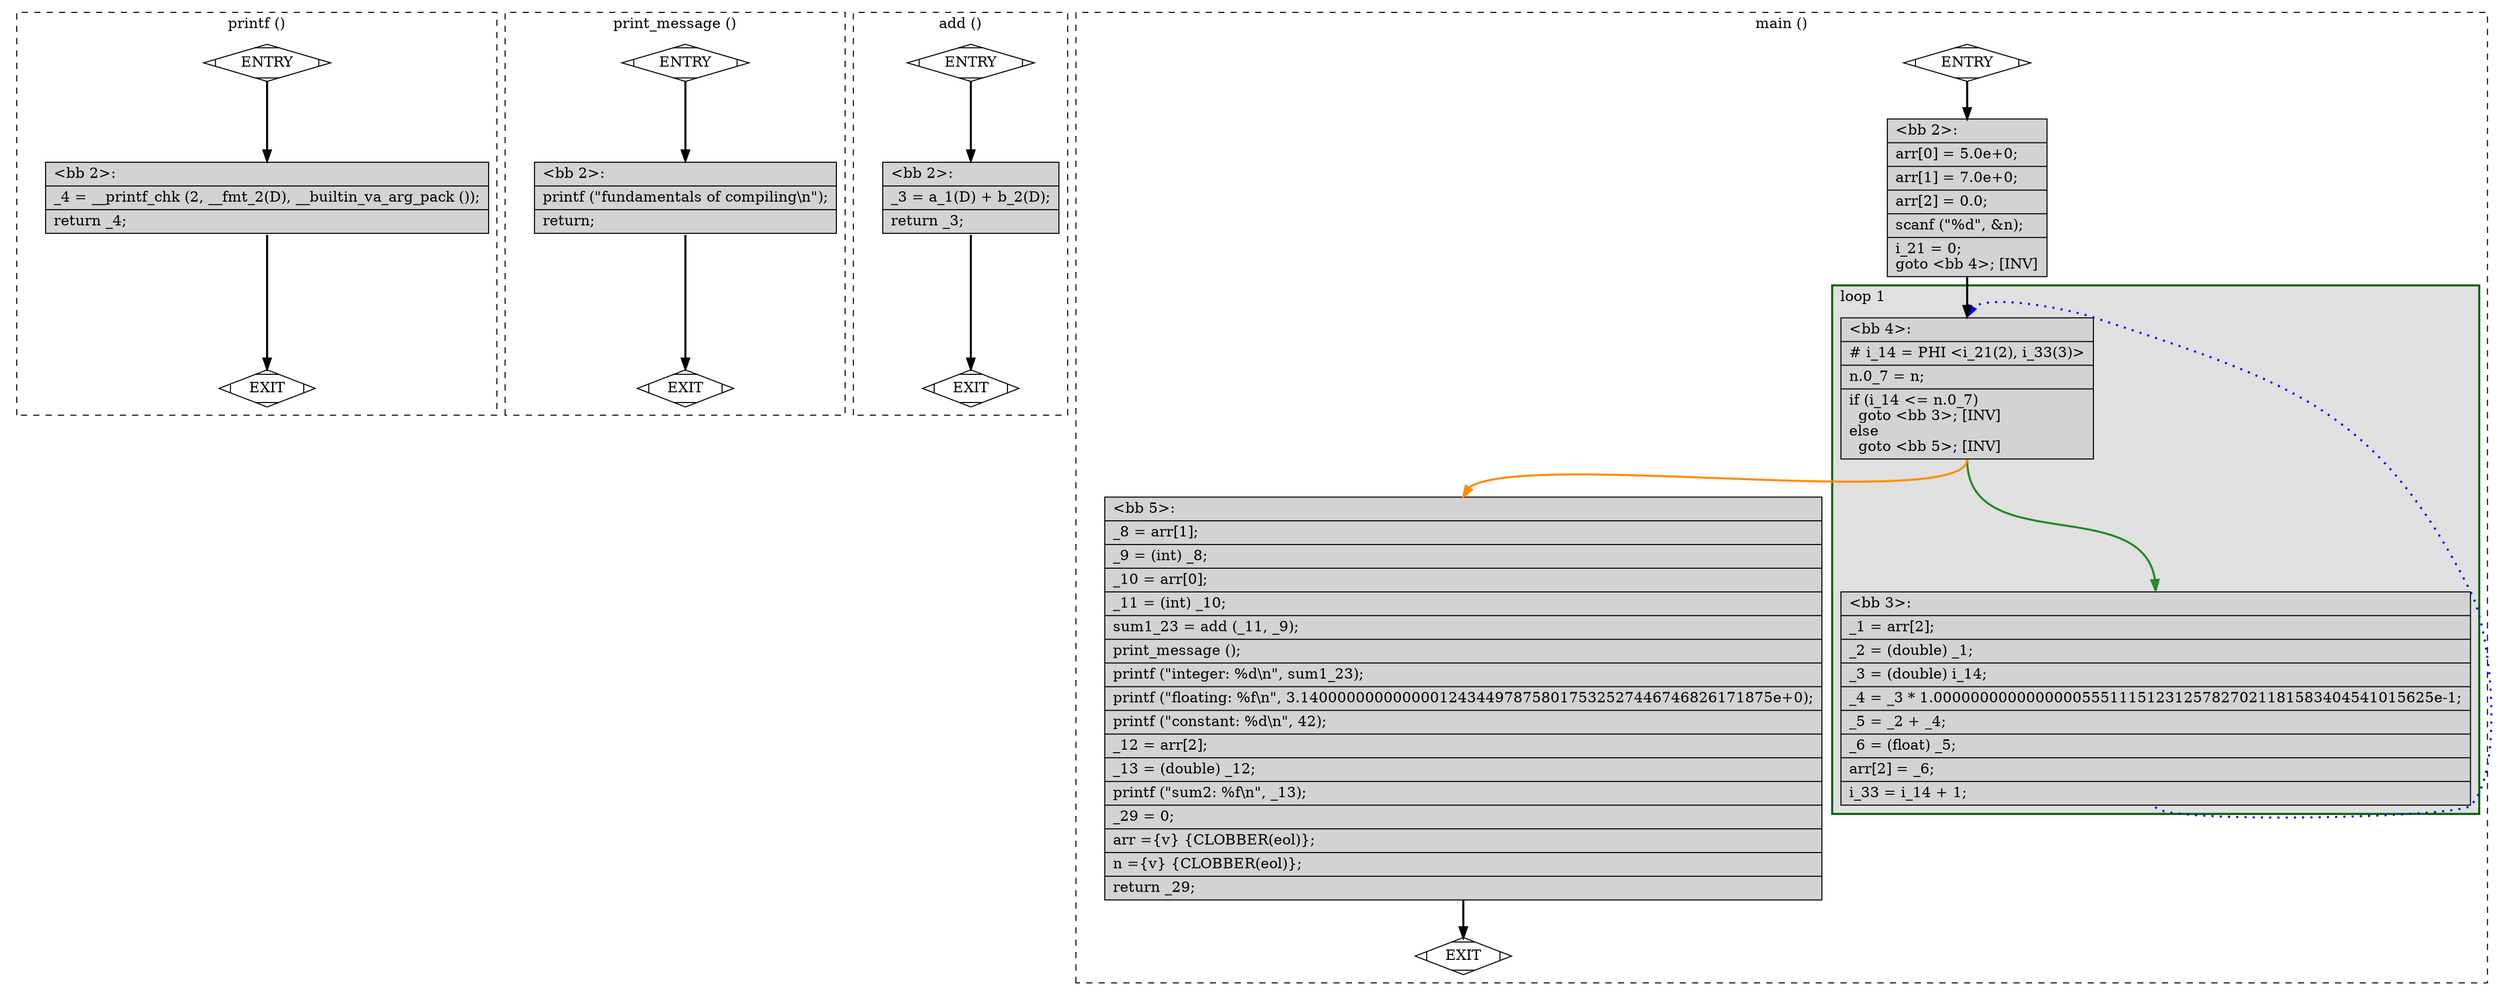 digraph "test.c.027t.nothrow" {
overlap=false;
subgraph "cluster_printf" {
	style="dashed";
	color="black";
	label="printf ()";
	fn_5_basic_block_0 [shape=Mdiamond,style=filled,fillcolor=white,label="ENTRY"];

	fn_5_basic_block_1 [shape=Mdiamond,style=filled,fillcolor=white,label="EXIT"];

	fn_5_basic_block_2 [shape=record,style=filled,fillcolor=lightgrey,label="{\<bb\ 2\>:\l\
|_4\ =\ __printf_chk\ (2,\ __fmt_2(D),\ __builtin_va_arg_pack\ ());\l\
|return\ _4;\l\
}"];

	fn_5_basic_block_0:s -> fn_5_basic_block_2:n [style="solid,bold",color=black,weight=100,constraint=true];
	fn_5_basic_block_2:s -> fn_5_basic_block_1:n [style="solid,bold",color=black,weight=10,constraint=true];
	fn_5_basic_block_0:s -> fn_5_basic_block_1:n [style="invis",constraint=true];
}
subgraph "cluster_print_message" {
	style="dashed";
	color="black";
	label="print_message ()";
	fn_24_basic_block_0 [shape=Mdiamond,style=filled,fillcolor=white,label="ENTRY"];

	fn_24_basic_block_1 [shape=Mdiamond,style=filled,fillcolor=white,label="EXIT"];

	fn_24_basic_block_2 [shape=record,style=filled,fillcolor=lightgrey,label="{\<bb\ 2\>:\l\
|printf\ (\"fundamentals\ of\ compiling\\n\");\l\
|return;\l\
}"];

	fn_24_basic_block_0:s -> fn_24_basic_block_2:n [style="solid,bold",color=black,weight=100,constraint=true];
	fn_24_basic_block_2:s -> fn_24_basic_block_1:n [style="solid,bold",color=black,weight=10,constraint=true];
	fn_24_basic_block_0:s -> fn_24_basic_block_1:n [style="invis",constraint=true];
}
subgraph "cluster_add" {
	style="dashed";
	color="black";
	label="add ()";
	fn_25_basic_block_0 [shape=Mdiamond,style=filled,fillcolor=white,label="ENTRY"];

	fn_25_basic_block_1 [shape=Mdiamond,style=filled,fillcolor=white,label="EXIT"];

	fn_25_basic_block_2 [shape=record,style=filled,fillcolor=lightgrey,label="{\<bb\ 2\>:\l\
|_3\ =\ a_1(D)\ +\ b_2(D);\l\
|return\ _3;\l\
}"];

	fn_25_basic_block_0:s -> fn_25_basic_block_2:n [style="solid,bold",color=black,weight=100,constraint=true];
	fn_25_basic_block_2:s -> fn_25_basic_block_1:n [style="solid,bold",color=black,weight=10,constraint=true];
	fn_25_basic_block_0:s -> fn_25_basic_block_1:n [style="invis",constraint=true];
}
subgraph "cluster_main" {
	style="dashed";
	color="black";
	label="main ()";
	subgraph cluster_26_1 {
	style="filled";
	color="darkgreen";
	fillcolor="grey88";
	label="loop 1";
	labeljust=l;
	penwidth=2;
	fn_26_basic_block_4 [shape=record,style=filled,fillcolor=lightgrey,label="{\<bb\ 4\>:\l\
|#\ i_14\ =\ PHI\ \<i_21(2),\ i_33(3)\>\l\
|n.0_7\ =\ n;\l\
|if\ (i_14\ \<=\ n.0_7)\l\
\ \ goto\ \<bb\ 3\>;\ [INV]\l\
else\l\
\ \ goto\ \<bb\ 5\>;\ [INV]\l\
}"];

	fn_26_basic_block_3 [shape=record,style=filled,fillcolor=lightgrey,label="{\<bb\ 3\>:\l\
|_1\ =\ arr[2];\l\
|_2\ =\ (double)\ _1;\l\
|_3\ =\ (double)\ i_14;\l\
|_4\ =\ _3\ *\ 1.000000000000000055511151231257827021181583404541015625e-1;\l\
|_5\ =\ _2\ +\ _4;\l\
|_6\ =\ (float)\ _5;\l\
|arr[2]\ =\ _6;\l\
|i_33\ =\ i_14\ +\ 1;\l\
}"];

	}
	fn_26_basic_block_0 [shape=Mdiamond,style=filled,fillcolor=white,label="ENTRY"];

	fn_26_basic_block_1 [shape=Mdiamond,style=filled,fillcolor=white,label="EXIT"];

	fn_26_basic_block_2 [shape=record,style=filled,fillcolor=lightgrey,label="{\<bb\ 2\>:\l\
|arr[0]\ =\ 5.0e+0;\l\
|arr[1]\ =\ 7.0e+0;\l\
|arr[2]\ =\ 0.0;\l\
|scanf\ (\"%d\",\ &n);\l\
|i_21\ =\ 0;\l\
goto\ \<bb\ 4\>;\ [INV]\l\
}"];

	fn_26_basic_block_5 [shape=record,style=filled,fillcolor=lightgrey,label="{\<bb\ 5\>:\l\
|_8\ =\ arr[1];\l\
|_9\ =\ (int)\ _8;\l\
|_10\ =\ arr[0];\l\
|_11\ =\ (int)\ _10;\l\
|sum1_23\ =\ add\ (_11,\ _9);\l\
|print_message\ ();\l\
|printf\ (\"integer:\ %d\\n\",\ sum1_23);\l\
|printf\ (\"floating:\ %f\\n\",\ 3.140000000000000124344978758017532527446746826171875e+0);\l\
|printf\ (\"constant:\ %d\\n\",\ 42);\l\
|_12\ =\ arr[2];\l\
|_13\ =\ (double)\ _12;\l\
|printf\ (\"sum2:\ %f\\n\",\ _13);\l\
|_29\ =\ 0;\l\
|arr\ =\{v\}\ \{CLOBBER(eol)\};\l\
|n\ =\{v\}\ \{CLOBBER(eol)\};\l\
|return\ _29;\l\
}"];

	fn_26_basic_block_0:s -> fn_26_basic_block_2:n [style="solid,bold",color=black,weight=100,constraint=true];
	fn_26_basic_block_2:s -> fn_26_basic_block_4:n [style="solid,bold",color=black,weight=100,constraint=true];
	fn_26_basic_block_3:s -> fn_26_basic_block_4:n [style="dotted,bold",color=blue,weight=10,constraint=false];
	fn_26_basic_block_4:s -> fn_26_basic_block_3:n [style="solid,bold",color=forestgreen,weight=10,constraint=true];
	fn_26_basic_block_4:s -> fn_26_basic_block_5:n [style="solid,bold",color=darkorange,weight=10,constraint=true];
	fn_26_basic_block_5:s -> fn_26_basic_block_1:n [style="solid,bold",color=black,weight=10,constraint=true];
	fn_26_basic_block_0:s -> fn_26_basic_block_1:n [style="invis",constraint=true];
}
}

